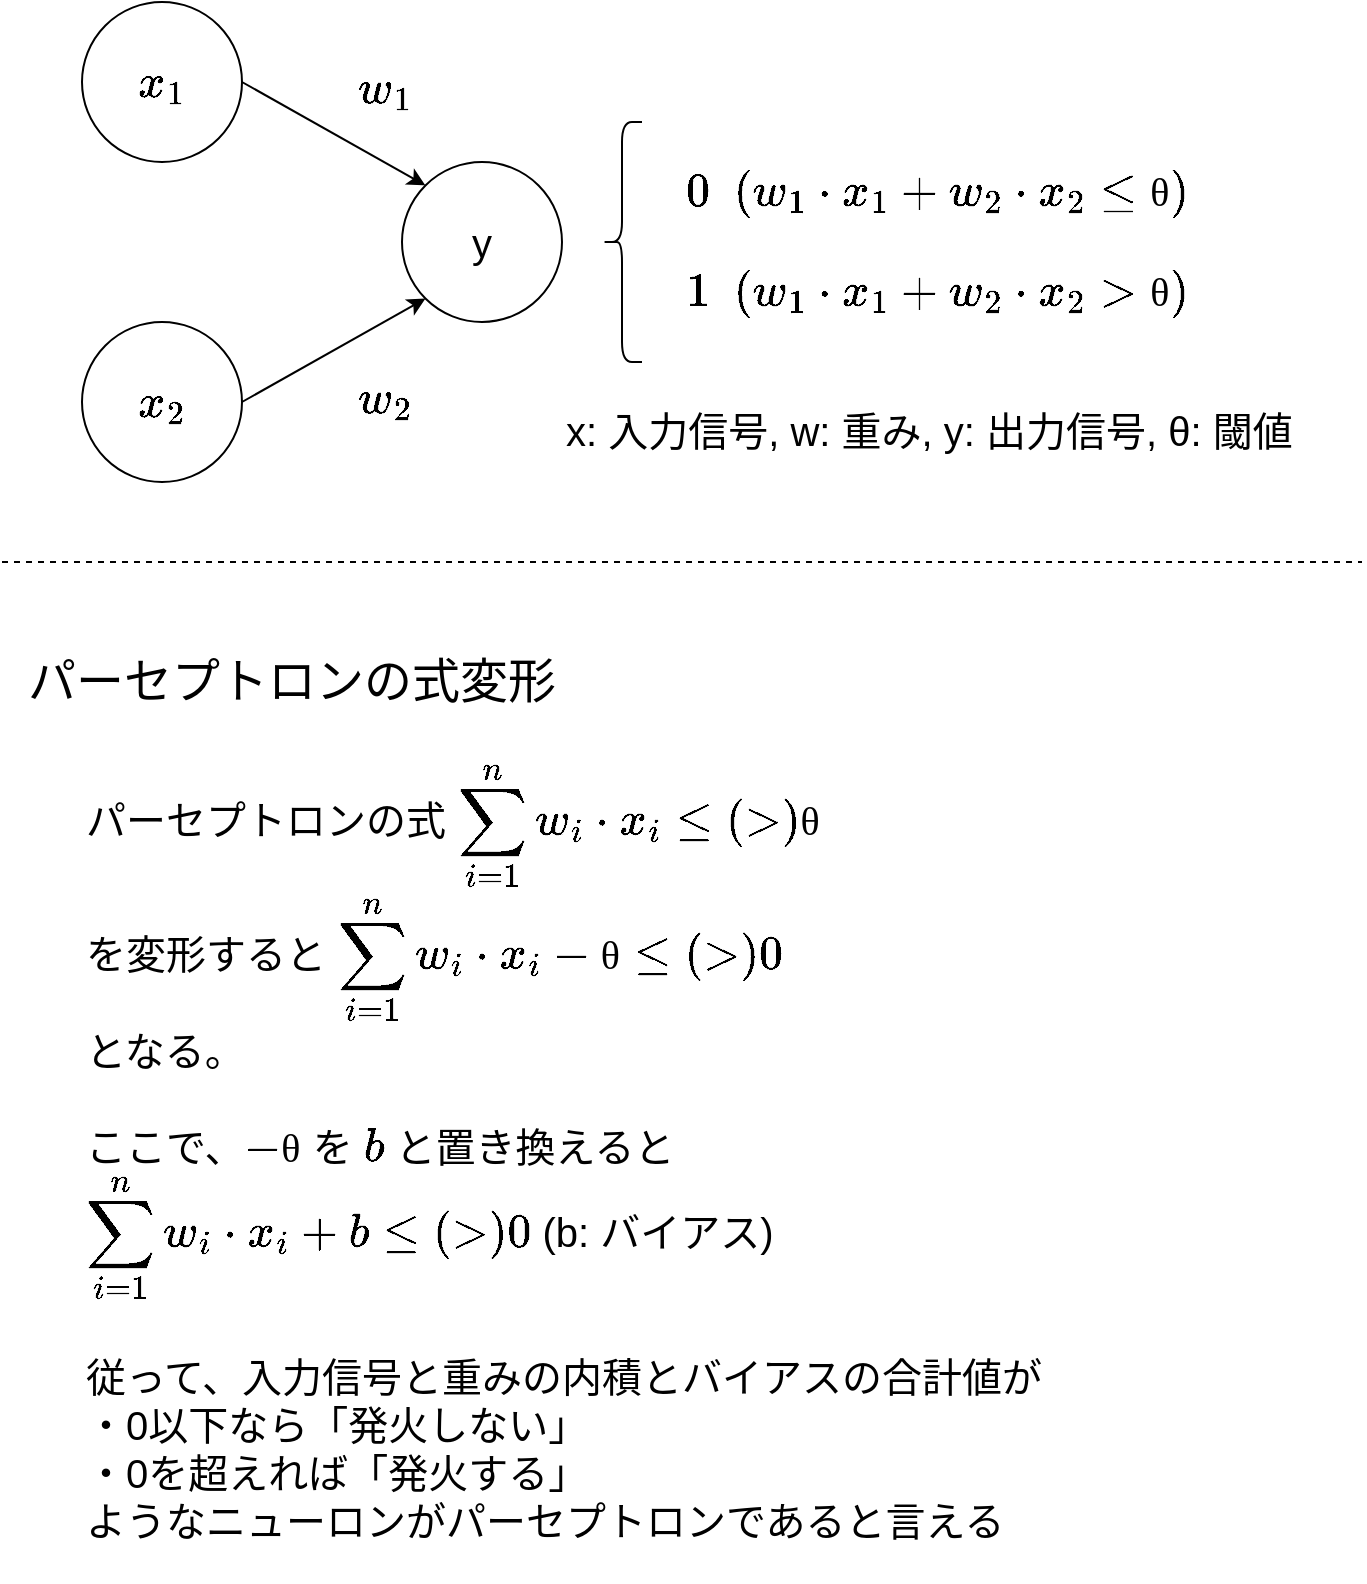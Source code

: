 <mxfile version="11.3.0" type="device" pages="1"><diagram id="jwsBfikrQMRC-Mpobqyj" name="ページ1"><mxGraphModel dx="1341" dy="803" grid="1" gridSize="10" guides="1" tooltips="1" connect="1" arrows="1" fold="1" page="1" pageScale="1" pageWidth="827" pageHeight="1169" math="1" shadow="0"><root><mxCell id="0"/><mxCell id="1" parent="0"/><mxCell id="MrESOj_lbfYE_1iIhX3U-1" value="`x_1`" style="ellipse;whiteSpace=wrap;html=1;aspect=fixed;fontSize=20;verticalAlign=middle;" vertex="1" parent="1"><mxGeometry x="80" y="40" width="80" height="80" as="geometry"/></mxCell><mxCell id="MrESOj_lbfYE_1iIhX3U-2" value="`x_2`" style="ellipse;whiteSpace=wrap;html=1;aspect=fixed;fontSize=20;verticalAlign=middle;" vertex="1" parent="1"><mxGeometry x="80" y="200" width="80" height="80" as="geometry"/></mxCell><mxCell id="MrESOj_lbfYE_1iIhX3U-3" value="y" style="ellipse;whiteSpace=wrap;html=1;aspect=fixed;fontSize=20;verticalAlign=middle;" vertex="1" parent="1"><mxGeometry x="240" y="120" width="80" height="80" as="geometry"/></mxCell><mxCell id="MrESOj_lbfYE_1iIhX3U-4" value="" style="endArrow=classic;html=1;fontSize=20;entryX=0;entryY=1;entryDx=0;entryDy=0;exitX=1;exitY=0.5;exitDx=0;exitDy=0;verticalAlign=middle;" edge="1" parent="1" source="MrESOj_lbfYE_1iIhX3U-2" target="MrESOj_lbfYE_1iIhX3U-3"><mxGeometry width="50" height="50" relative="1" as="geometry"><mxPoint x="160" y="240" as="sourcePoint"/><mxPoint x="210" y="190" as="targetPoint"/></mxGeometry></mxCell><mxCell id="MrESOj_lbfYE_1iIhX3U-5" value="" style="endArrow=classic;html=1;fontSize=20;entryX=0;entryY=0;entryDx=0;entryDy=0;exitX=1;exitY=0.5;exitDx=0;exitDy=0;verticalAlign=middle;" edge="1" parent="1" source="MrESOj_lbfYE_1iIhX3U-1" target="MrESOj_lbfYE_1iIhX3U-3"><mxGeometry width="50" height="50" relative="1" as="geometry"><mxPoint x="180" y="100" as="sourcePoint"/><mxPoint x="230" y="50" as="targetPoint"/></mxGeometry></mxCell><mxCell id="MrESOj_lbfYE_1iIhX3U-6" value="`w_1`" style="text;html=1;resizable=0;points=[];autosize=1;align=center;verticalAlign=middle;spacingTop=-4;fontSize=20;" vertex="1" parent="1"><mxGeometry x="196" y="70" width="70" height="30" as="geometry"/></mxCell><mxCell id="MrESOj_lbfYE_1iIhX3U-7" value="`w_2`" style="text;html=1;resizable=0;points=[];autosize=1;align=center;verticalAlign=middle;spacingTop=-4;fontSize=20;" vertex="1" parent="1"><mxGeometry x="196" y="225" width="70" height="30" as="geometry"/></mxCell><mxCell id="MrESOj_lbfYE_1iIhX3U-8" value="`0&amp;nbsp; &amp;nbsp;(w_1*x_1 + w_2*x_2 &amp;lt;= θ)`" style="text;html=1;strokeColor=none;fillColor=none;align=left;verticalAlign=middle;whiteSpace=wrap;rounded=0;fontSize=20;" vertex="1" parent="1"><mxGeometry x="380" y="110" width="280" height="50" as="geometry"/></mxCell><mxCell id="MrESOj_lbfYE_1iIhX3U-9" value="`1&amp;nbsp; &amp;nbsp;(w_1*x_1 + w_2*x_2 &amp;gt; θ)`" style="text;html=1;strokeColor=none;fillColor=none;align=left;verticalAlign=middle;whiteSpace=wrap;rounded=0;fontSize=20;" vertex="1" parent="1"><mxGeometry x="380" y="160" width="280" height="50" as="geometry"/></mxCell><mxCell id="MrESOj_lbfYE_1iIhX3U-10" value="" style="shape=curlyBracket;whiteSpace=wrap;html=1;rounded=1;fontSize=20;align=center;" vertex="1" parent="1"><mxGeometry x="340" y="100" width="20" height="120" as="geometry"/></mxCell><mxCell id="MrESOj_lbfYE_1iIhX3U-11" value="x: 入力信号, w: 重み, y: 出力信号, θ: 閾値" style="text;html=1;resizable=0;points=[];autosize=1;align=left;verticalAlign=top;spacingTop=-4;fontSize=20;" vertex="1" parent="1"><mxGeometry x="320" y="240" width="380" height="30" as="geometry"/></mxCell><mxCell id="MrESOj_lbfYE_1iIhX3U-13" value="パーセプトロンの式変形" style="text;html=1;strokeColor=none;fillColor=none;align=center;verticalAlign=middle;whiteSpace=wrap;rounded=0;fontSize=24;" vertex="1" parent="1"><mxGeometry x="40" y="360" width="290" height="40" as="geometry"/></mxCell><mxCell id="MrESOj_lbfYE_1iIhX3U-14" value="パーセプトロンの式 `\sum_{i=1}^n w_i*x_i &amp;lt;= (&amp;gt;) θ`&lt;br&gt;を変形すると `\sum_{i=1}^n w_i*x_i - θ &amp;lt;= (&amp;gt;) 0`&lt;br&gt;となる。&lt;br&gt;&lt;br&gt;ここで、`-θ` を `b` と置き換えると&lt;br&gt;`\sum_{i=1}^n w_i*x_i + b &amp;lt;= (&amp;gt;) 0` (b: バイアス)&lt;br&gt;&lt;br&gt;従って、入力信号と重みの内積とバイアスの合計値が&lt;br&gt;・0以下なら「発火しない」&lt;br&gt;・0を超えれば「発火する」&lt;br&gt;ようなニューロンがパーセプトロンであると言える&lt;br&gt;" style="text;html=1;strokeColor=none;fillColor=none;align=left;verticalAlign=middle;whiteSpace=wrap;rounded=0;fontSize=20;" vertex="1" parent="1"><mxGeometry x="80" y="400" width="640" height="430" as="geometry"/></mxCell><mxCell id="MrESOj_lbfYE_1iIhX3U-15" value="" style="endArrow=none;dashed=1;html=1;fontSize=20;" edge="1" parent="1"><mxGeometry width="50" height="50" relative="1" as="geometry"><mxPoint x="40" y="320" as="sourcePoint"/><mxPoint x="720" y="320" as="targetPoint"/></mxGeometry></mxCell></root></mxGraphModel></diagram></mxfile>